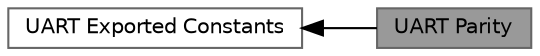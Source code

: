 digraph "UART Parity"
{
 // LATEX_PDF_SIZE
  bgcolor="transparent";
  edge [fontname=Helvetica,fontsize=10,labelfontname=Helvetica,labelfontsize=10];
  node [fontname=Helvetica,fontsize=10,shape=box,height=0.2,width=0.4];
  rankdir=LR;
  Node2 [label="UART Exported Constants",height=0.2,width=0.4,color="grey40", fillcolor="white", style="filled",URL="$group___u_a_r_t___exported___constants.html",tooltip=" "];
  Node1 [label="UART Parity",height=0.2,width=0.4,color="gray40", fillcolor="grey60", style="filled", fontcolor="black",tooltip=" "];
  Node2->Node1 [shape=plaintext, dir="back", style="solid"];
}

